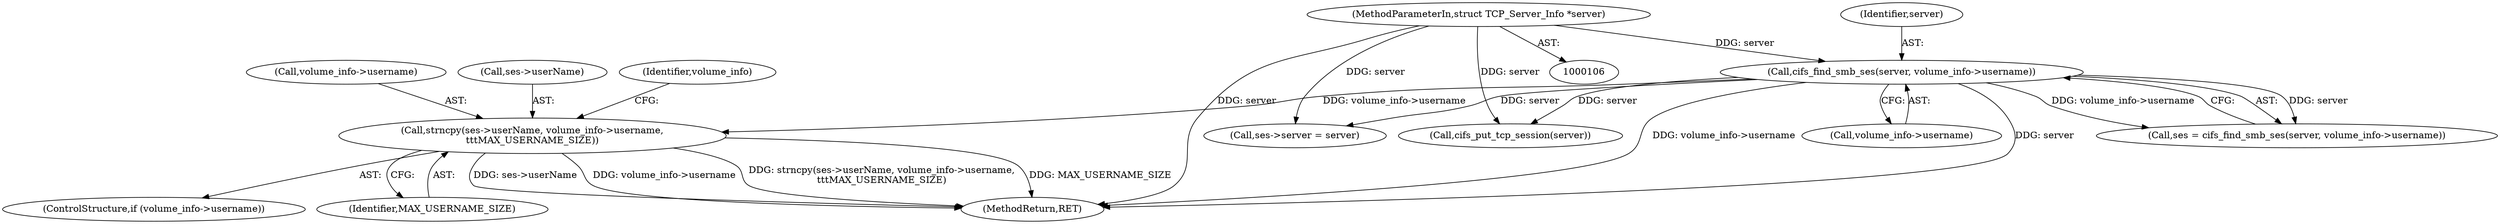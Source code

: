 digraph "0_linux_4ff67b720c02c36e54d55b88c2931879b7db1cd2_0@API" {
"1000262" [label="(Call,strncpy(ses->userName, volume_info->username,\n\t\t\tMAX_USERNAME_SIZE))"];
"1000122" [label="(Call,cifs_find_smb_ses(server, volume_info->username))"];
"1000107" [label="(MethodParameterIn,struct TCP_Server_Info *server)"];
"1000258" [label="(ControlStructure,if (volume_info->username))"];
"1000124" [label="(Call,volume_info->username)"];
"1000122" [label="(Call,cifs_find_smb_ses(server, volume_info->username))"];
"1000136" [label="(Call,cifs_put_tcp_session(server))"];
"1000107" [label="(MethodParameterIn,struct TCP_Server_Info *server)"];
"1000262" [label="(Call,strncpy(ses->userName, volume_info->username,\n\t\t\tMAX_USERNAME_SIZE))"];
"1000120" [label="(Call,ses = cifs_find_smb_ses(server, volume_info->username))"];
"1000269" [label="(Identifier,MAX_USERNAME_SIZE)"];
"1000266" [label="(Call,volume_info->username)"];
"1000272" [label="(Identifier,volume_info)"];
"1000214" [label="(Call,ses->server = server)"];
"1000392" [label="(MethodReturn,RET)"];
"1000263" [label="(Call,ses->userName)"];
"1000123" [label="(Identifier,server)"];
"1000262" -> "1000258"  [label="AST: "];
"1000262" -> "1000269"  [label="CFG: "];
"1000263" -> "1000262"  [label="AST: "];
"1000266" -> "1000262"  [label="AST: "];
"1000269" -> "1000262"  [label="AST: "];
"1000272" -> "1000262"  [label="CFG: "];
"1000262" -> "1000392"  [label="DDG: MAX_USERNAME_SIZE"];
"1000262" -> "1000392"  [label="DDG: ses->userName"];
"1000262" -> "1000392"  [label="DDG: volume_info->username"];
"1000262" -> "1000392"  [label="DDG: strncpy(ses->userName, volume_info->username,\n\t\t\tMAX_USERNAME_SIZE)"];
"1000122" -> "1000262"  [label="DDG: volume_info->username"];
"1000122" -> "1000120"  [label="AST: "];
"1000122" -> "1000124"  [label="CFG: "];
"1000123" -> "1000122"  [label="AST: "];
"1000124" -> "1000122"  [label="AST: "];
"1000120" -> "1000122"  [label="CFG: "];
"1000122" -> "1000392"  [label="DDG: volume_info->username"];
"1000122" -> "1000392"  [label="DDG: server"];
"1000122" -> "1000120"  [label="DDG: server"];
"1000122" -> "1000120"  [label="DDG: volume_info->username"];
"1000107" -> "1000122"  [label="DDG: server"];
"1000122" -> "1000136"  [label="DDG: server"];
"1000122" -> "1000214"  [label="DDG: server"];
"1000107" -> "1000106"  [label="AST: "];
"1000107" -> "1000392"  [label="DDG: server"];
"1000107" -> "1000136"  [label="DDG: server"];
"1000107" -> "1000214"  [label="DDG: server"];
}

